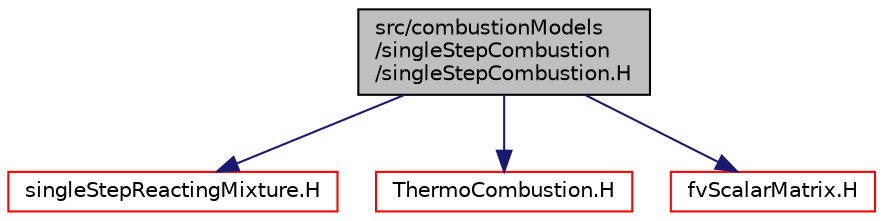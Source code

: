 digraph "src/combustionModels/singleStepCombustion/singleStepCombustion.H"
{
  bgcolor="transparent";
  edge [fontname="Helvetica",fontsize="10",labelfontname="Helvetica",labelfontsize="10"];
  node [fontname="Helvetica",fontsize="10",shape=record];
  Node1 [label="src/combustionModels\l/singleStepCombustion\l/singleStepCombustion.H",height=0.2,width=0.4,color="black", fillcolor="grey75", style="filled" fontcolor="black"];
  Node1 -> Node2 [color="midnightblue",fontsize="10",style="solid",fontname="Helvetica"];
  Node2 [label="singleStepReactingMixture.H",height=0.2,width=0.4,color="red",URL="$singleStepReactingMixture_8H.html"];
  Node1 -> Node3 [color="midnightblue",fontsize="10",style="solid",fontname="Helvetica"];
  Node3 [label="ThermoCombustion.H",height=0.2,width=0.4,color="red",URL="$ThermoCombustion_8H.html"];
  Node1 -> Node4 [color="midnightblue",fontsize="10",style="solid",fontname="Helvetica"];
  Node4 [label="fvScalarMatrix.H",height=0.2,width=0.4,color="red",URL="$fvScalarMatrix_8H.html",tooltip="A scalar instance of fvMatrix. "];
}
